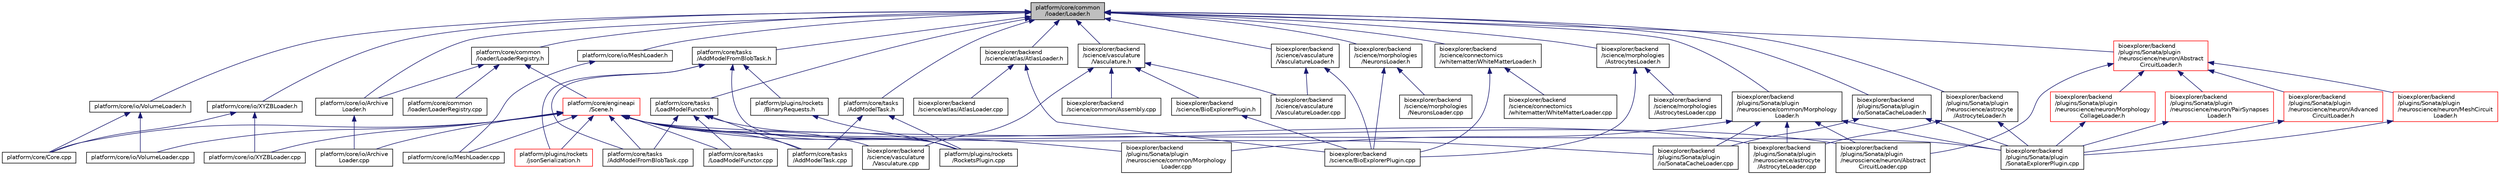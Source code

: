 digraph "platform/core/common/loader/Loader.h"
{
 // LATEX_PDF_SIZE
  edge [fontname="Helvetica",fontsize="10",labelfontname="Helvetica",labelfontsize="10"];
  node [fontname="Helvetica",fontsize="10",shape=record];
  Node1 [label="platform/core/common\l/loader/Loader.h",height=0.2,width=0.4,color="black", fillcolor="grey75", style="filled", fontcolor="black",tooltip=" "];
  Node1 -> Node2 [dir="back",color="midnightblue",fontsize="10",style="solid",fontname="Helvetica"];
  Node2 [label="platform/core/common\l/loader/LoaderRegistry.h",height=0.2,width=0.4,color="black", fillcolor="white", style="filled",URL="$d6/d76/LoaderRegistry_8h.html",tooltip=" "];
  Node2 -> Node3 [dir="back",color="midnightblue",fontsize="10",style="solid",fontname="Helvetica"];
  Node3 [label="platform/core/common\l/loader/LoaderRegistry.cpp",height=0.2,width=0.4,color="black", fillcolor="white", style="filled",URL="$dd/d5f/LoaderRegistry_8cpp.html",tooltip=" "];
  Node2 -> Node4 [dir="back",color="midnightblue",fontsize="10",style="solid",fontname="Helvetica"];
  Node4 [label="platform/core/engineapi\l/Scene.h",height=0.2,width=0.4,color="red", fillcolor="white", style="filled",URL="$d5/d2d/Scene_8h.html",tooltip=" "];
  Node4 -> Node7 [dir="back",color="midnightblue",fontsize="10",style="solid",fontname="Helvetica"];
  Node7 [label="platform/core/Core.cpp",height=0.2,width=0.4,color="black", fillcolor="white", style="filled",URL="$d6/d27/Core_8cpp.html",tooltip=" "];
  Node4 -> Node10 [dir="back",color="midnightblue",fontsize="10",style="solid",fontname="Helvetica"];
  Node10 [label="platform/core/io/Archive\lLoader.cpp",height=0.2,width=0.4,color="black", fillcolor="white", style="filled",URL="$d6/da5/ArchiveLoader_8cpp.html",tooltip=" "];
  Node4 -> Node11 [dir="back",color="midnightblue",fontsize="10",style="solid",fontname="Helvetica"];
  Node11 [label="platform/core/io/MeshLoader.cpp",height=0.2,width=0.4,color="black", fillcolor="white", style="filled",URL="$d2/d87/MeshLoader_8cpp.html",tooltip=" "];
  Node4 -> Node12 [dir="back",color="midnightblue",fontsize="10",style="solid",fontname="Helvetica"];
  Node12 [label="platform/core/io/VolumeLoader.cpp",height=0.2,width=0.4,color="black", fillcolor="white", style="filled",URL="$dd/daa/VolumeLoader_8cpp.html",tooltip=" "];
  Node4 -> Node13 [dir="back",color="midnightblue",fontsize="10",style="solid",fontname="Helvetica"];
  Node13 [label="platform/core/io/XYZBLoader.cpp",height=0.2,width=0.4,color="black", fillcolor="white", style="filled",URL="$d7/d8e/XYZBLoader_8cpp.html",tooltip=" "];
  Node4 -> Node15 [dir="back",color="midnightblue",fontsize="10",style="solid",fontname="Helvetica"];
  Node15 [label="platform/core/tasks\l/AddModelFromBlobTask.cpp",height=0.2,width=0.4,color="black", fillcolor="white", style="filled",URL="$d6/d65/AddModelFromBlobTask_8cpp.html",tooltip=" "];
  Node4 -> Node16 [dir="back",color="midnightblue",fontsize="10",style="solid",fontname="Helvetica"];
  Node16 [label="platform/core/tasks\l/AddModelTask.cpp",height=0.2,width=0.4,color="black", fillcolor="white", style="filled",URL="$dd/dd0/AddModelTask_8cpp.html",tooltip=" "];
  Node4 -> Node17 [dir="back",color="midnightblue",fontsize="10",style="solid",fontname="Helvetica"];
  Node17 [label="platform/core/tasks\l/LoadModelFunctor.cpp",height=0.2,width=0.4,color="black", fillcolor="white", style="filled",URL="$dd/d96/LoadModelFunctor_8cpp.html",tooltip=" "];
  Node4 -> Node28 [dir="back",color="midnightblue",fontsize="10",style="solid",fontname="Helvetica"];
  Node28 [label="platform/plugins/rockets\l/jsonSerialization.h",height=0.2,width=0.4,color="red", fillcolor="white", style="filled",URL="$d4/d2c/jsonSerialization_8h.html",tooltip=" "];
  Node4 -> Node81 [dir="back",color="midnightblue",fontsize="10",style="solid",fontname="Helvetica"];
  Node81 [label="bioexplorer/backend\l/science/vasculature\l/Vasculature.cpp",height=0.2,width=0.4,color="black", fillcolor="white", style="filled",URL="$d2/df8/Vasculature_8cpp.html",tooltip=" "];
  Node4 -> Node122 [dir="back",color="midnightblue",fontsize="10",style="solid",fontname="Helvetica"];
  Node122 [label="bioexplorer/backend\l/plugins/Sonata/plugin\l/io/SonataCacheLoader.cpp",height=0.2,width=0.4,color="black", fillcolor="white", style="filled",URL="$dc/dca/SonataCacheLoader_8cpp.html",tooltip=" "];
  Node4 -> Node123 [dir="back",color="midnightblue",fontsize="10",style="solid",fontname="Helvetica"];
  Node123 [label="bioexplorer/backend\l/plugins/Sonata/plugin\l/neuroscience/astrocyte\l/AstrocyteLoader.cpp",height=0.2,width=0.4,color="black", fillcolor="white", style="filled",URL="$da/ddc/AstrocyteLoader_8cpp.html",tooltip=" "];
  Node4 -> Node124 [dir="back",color="midnightblue",fontsize="10",style="solid",fontname="Helvetica"];
  Node124 [label="bioexplorer/backend\l/plugins/Sonata/plugin\l/neuroscience/common/Morphology\lLoader.cpp",height=0.2,width=0.4,color="black", fillcolor="white", style="filled",URL="$d5/d8e/MorphologyLoader_8cpp.html",tooltip=" "];
  Node4 -> Node125 [dir="back",color="midnightblue",fontsize="10",style="solid",fontname="Helvetica"];
  Node125 [label="bioexplorer/backend\l/plugins/Sonata/plugin\l/neuroscience/neuron/Abstract\lCircuitLoader.cpp",height=0.2,width=0.4,color="black", fillcolor="white", style="filled",URL="$d0/d7e/AbstractCircuitLoader_8cpp.html",tooltip=" "];
  Node4 -> Node128 [dir="back",color="midnightblue",fontsize="10",style="solid",fontname="Helvetica"];
  Node128 [label="bioexplorer/backend\l/plugins/Sonata/plugin\l/SonataExplorerPlugin.cpp",height=0.2,width=0.4,color="black", fillcolor="white", style="filled",URL="$d4/d2c/SonataExplorerPlugin_8cpp.html",tooltip=" "];
  Node2 -> Node133 [dir="back",color="midnightblue",fontsize="10",style="solid",fontname="Helvetica"];
  Node133 [label="platform/core/io/Archive\lLoader.h",height=0.2,width=0.4,color="black", fillcolor="white", style="filled",URL="$d1/d8a/ArchiveLoader_8h.html",tooltip=" "];
  Node133 -> Node10 [dir="back",color="midnightblue",fontsize="10",style="solid",fontname="Helvetica"];
  Node1 -> Node133 [dir="back",color="midnightblue",fontsize="10",style="solid",fontname="Helvetica"];
  Node1 -> Node134 [dir="back",color="midnightblue",fontsize="10",style="solid",fontname="Helvetica"];
  Node134 [label="platform/core/io/MeshLoader.h",height=0.2,width=0.4,color="black", fillcolor="white", style="filled",URL="$da/d96/MeshLoader_8h.html",tooltip=" "];
  Node134 -> Node11 [dir="back",color="midnightblue",fontsize="10",style="solid",fontname="Helvetica"];
  Node1 -> Node135 [dir="back",color="midnightblue",fontsize="10",style="solid",fontname="Helvetica"];
  Node135 [label="platform/core/io/VolumeLoader.h",height=0.2,width=0.4,color="black", fillcolor="white", style="filled",URL="$dd/d50/VolumeLoader_8h.html",tooltip=" "];
  Node135 -> Node7 [dir="back",color="midnightblue",fontsize="10",style="solid",fontname="Helvetica"];
  Node135 -> Node12 [dir="back",color="midnightblue",fontsize="10",style="solid",fontname="Helvetica"];
  Node1 -> Node136 [dir="back",color="midnightblue",fontsize="10",style="solid",fontname="Helvetica"];
  Node136 [label="platform/core/io/XYZBLoader.h",height=0.2,width=0.4,color="black", fillcolor="white", style="filled",URL="$dd/d13/XYZBLoader_8h.html",tooltip=" "];
  Node136 -> Node7 [dir="back",color="midnightblue",fontsize="10",style="solid",fontname="Helvetica"];
  Node136 -> Node13 [dir="back",color="midnightblue",fontsize="10",style="solid",fontname="Helvetica"];
  Node1 -> Node137 [dir="back",color="midnightblue",fontsize="10",style="solid",fontname="Helvetica"];
  Node137 [label="platform/core/tasks\l/AddModelFromBlobTask.h",height=0.2,width=0.4,color="black", fillcolor="white", style="filled",URL="$dc/d14/AddModelFromBlobTask_8h.html",tooltip=" "];
  Node137 -> Node15 [dir="back",color="midnightblue",fontsize="10",style="solid",fontname="Helvetica"];
  Node137 -> Node138 [dir="back",color="midnightblue",fontsize="10",style="solid",fontname="Helvetica"];
  Node138 [label="platform/plugins/rockets\l/BinaryRequests.h",height=0.2,width=0.4,color="black", fillcolor="white", style="filled",URL="$d1/d8e/BinaryRequests_8h.html",tooltip=" "];
  Node138 -> Node30 [dir="back",color="midnightblue",fontsize="10",style="solid",fontname="Helvetica"];
  Node30 [label="platform/plugins/rockets\l/RocketsPlugin.cpp",height=0.2,width=0.4,color="black", fillcolor="white", style="filled",URL="$d8/dc1/RocketsPlugin_8cpp.html",tooltip=" "];
  Node137 -> Node28 [dir="back",color="midnightblue",fontsize="10",style="solid",fontname="Helvetica"];
  Node137 -> Node30 [dir="back",color="midnightblue",fontsize="10",style="solid",fontname="Helvetica"];
  Node1 -> Node139 [dir="back",color="midnightblue",fontsize="10",style="solid",fontname="Helvetica"];
  Node139 [label="platform/core/tasks\l/AddModelTask.h",height=0.2,width=0.4,color="black", fillcolor="white", style="filled",URL="$dd/d81/AddModelTask_8h.html",tooltip=" "];
  Node139 -> Node16 [dir="back",color="midnightblue",fontsize="10",style="solid",fontname="Helvetica"];
  Node139 -> Node30 [dir="back",color="midnightblue",fontsize="10",style="solid",fontname="Helvetica"];
  Node1 -> Node140 [dir="back",color="midnightblue",fontsize="10",style="solid",fontname="Helvetica"];
  Node140 [label="platform/core/tasks\l/LoadModelFunctor.h",height=0.2,width=0.4,color="black", fillcolor="white", style="filled",URL="$d8/d5c/LoadModelFunctor_8h.html",tooltip=" "];
  Node140 -> Node15 [dir="back",color="midnightblue",fontsize="10",style="solid",fontname="Helvetica"];
  Node140 -> Node16 [dir="back",color="midnightblue",fontsize="10",style="solid",fontname="Helvetica"];
  Node140 -> Node17 [dir="back",color="midnightblue",fontsize="10",style="solid",fontname="Helvetica"];
  Node140 -> Node30 [dir="back",color="midnightblue",fontsize="10",style="solid",fontname="Helvetica"];
  Node1 -> Node141 [dir="back",color="midnightblue",fontsize="10",style="solid",fontname="Helvetica"];
  Node141 [label="bioexplorer/backend\l/science/atlas/AtlasLoader.h",height=0.2,width=0.4,color="black", fillcolor="white", style="filled",URL="$d4/dcb/AtlasLoader_8h.html",tooltip=" "];
  Node141 -> Node39 [dir="back",color="midnightblue",fontsize="10",style="solid",fontname="Helvetica"];
  Node39 [label="bioexplorer/backend\l/science/atlas/AtlasLoader.cpp",height=0.2,width=0.4,color="black", fillcolor="white", style="filled",URL="$de/d5d/AtlasLoader_8cpp.html",tooltip=" "];
  Node141 -> Node35 [dir="back",color="midnightblue",fontsize="10",style="solid",fontname="Helvetica"];
  Node35 [label="bioexplorer/backend\l/science/BioExplorerPlugin.cpp",height=0.2,width=0.4,color="black", fillcolor="white", style="filled",URL="$d2/d19/BioExplorerPlugin_8cpp.html",tooltip=" "];
  Node1 -> Node142 [dir="back",color="midnightblue",fontsize="10",style="solid",fontname="Helvetica"];
  Node142 [label="bioexplorer/backend\l/science/connectomics\l/whitematter/WhiteMatterLoader.h",height=0.2,width=0.4,color="black", fillcolor="white", style="filled",URL="$d0/d8d/WhiteMatterLoader_8h.html",tooltip=" "];
  Node142 -> Node35 [dir="back",color="midnightblue",fontsize="10",style="solid",fontname="Helvetica"];
  Node142 -> Node59 [dir="back",color="midnightblue",fontsize="10",style="solid",fontname="Helvetica"];
  Node59 [label="bioexplorer/backend\l/science/connectomics\l/whitematter/WhiteMatterLoader.cpp",height=0.2,width=0.4,color="black", fillcolor="white", style="filled",URL="$df/d63/WhiteMatterLoader_8cpp.html",tooltip=" "];
  Node1 -> Node143 [dir="back",color="midnightblue",fontsize="10",style="solid",fontname="Helvetica"];
  Node143 [label="bioexplorer/backend\l/science/morphologies\l/AstrocytesLoader.h",height=0.2,width=0.4,color="black", fillcolor="white", style="filled",URL="$dc/db2/AstrocytesLoader_8h.html",tooltip=" "];
  Node143 -> Node35 [dir="back",color="midnightblue",fontsize="10",style="solid",fontname="Helvetica"];
  Node143 -> Node74 [dir="back",color="midnightblue",fontsize="10",style="solid",fontname="Helvetica"];
  Node74 [label="bioexplorer/backend\l/science/morphologies\l/AstrocytesLoader.cpp",height=0.2,width=0.4,color="black", fillcolor="white", style="filled",URL="$da/d87/AstrocytesLoader_8cpp.html",tooltip=" "];
  Node1 -> Node144 [dir="back",color="midnightblue",fontsize="10",style="solid",fontname="Helvetica"];
  Node144 [label="bioexplorer/backend\l/science/morphologies\l/NeuronsLoader.h",height=0.2,width=0.4,color="black", fillcolor="white", style="filled",URL="$da/dbd/NeuronsLoader_8h.html",tooltip=" "];
  Node144 -> Node35 [dir="back",color="midnightblue",fontsize="10",style="solid",fontname="Helvetica"];
  Node144 -> Node77 [dir="back",color="midnightblue",fontsize="10",style="solid",fontname="Helvetica"];
  Node77 [label="bioexplorer/backend\l/science/morphologies\l/NeuronsLoader.cpp",height=0.2,width=0.4,color="black", fillcolor="white", style="filled",URL="$d0/d35/NeuronsLoader_8cpp.html",tooltip=" "];
  Node1 -> Node102 [dir="back",color="midnightblue",fontsize="10",style="solid",fontname="Helvetica"];
  Node102 [label="bioexplorer/backend\l/science/vasculature\l/Vasculature.h",height=0.2,width=0.4,color="black", fillcolor="white", style="filled",URL="$d2/dc5/Vasculature_8h.html",tooltip=" "];
  Node102 -> Node103 [dir="back",color="midnightblue",fontsize="10",style="solid",fontname="Helvetica"];
  Node103 [label="bioexplorer/backend\l/science/BioExplorerPlugin.h",height=0.2,width=0.4,color="black", fillcolor="white", style="filled",URL="$d1/d09/BioExplorerPlugin_8h.html",tooltip=" "];
  Node103 -> Node35 [dir="back",color="midnightblue",fontsize="10",style="solid",fontname="Helvetica"];
  Node102 -> Node36 [dir="back",color="midnightblue",fontsize="10",style="solid",fontname="Helvetica"];
  Node36 [label="bioexplorer/backend\l/science/common/Assembly.cpp",height=0.2,width=0.4,color="black", fillcolor="white", style="filled",URL="$df/d5c/Assembly_8cpp.html",tooltip=" "];
  Node102 -> Node81 [dir="back",color="midnightblue",fontsize="10",style="solid",fontname="Helvetica"];
  Node102 -> Node83 [dir="back",color="midnightblue",fontsize="10",style="solid",fontname="Helvetica"];
  Node83 [label="bioexplorer/backend\l/science/vasculature\l/VasculatureLoader.cpp",height=0.2,width=0.4,color="black", fillcolor="white", style="filled",URL="$d2/d80/VasculatureLoader_8cpp.html",tooltip=" "];
  Node1 -> Node145 [dir="back",color="midnightblue",fontsize="10",style="solid",fontname="Helvetica"];
  Node145 [label="bioexplorer/backend\l/science/vasculature\l/VasculatureLoader.h",height=0.2,width=0.4,color="black", fillcolor="white", style="filled",URL="$df/dc8/VasculatureLoader_8h.html",tooltip=" "];
  Node145 -> Node35 [dir="back",color="midnightblue",fontsize="10",style="solid",fontname="Helvetica"];
  Node145 -> Node83 [dir="back",color="midnightblue",fontsize="10",style="solid",fontname="Helvetica"];
  Node1 -> Node146 [dir="back",color="midnightblue",fontsize="10",style="solid",fontname="Helvetica"];
  Node146 [label="bioexplorer/backend\l/plugins/Sonata/plugin\l/io/SonataCacheLoader.h",height=0.2,width=0.4,color="black", fillcolor="white", style="filled",URL="$db/daf/SonataCacheLoader_8h.html",tooltip=" "];
  Node146 -> Node122 [dir="back",color="midnightblue",fontsize="10",style="solid",fontname="Helvetica"];
  Node146 -> Node128 [dir="back",color="midnightblue",fontsize="10",style="solid",fontname="Helvetica"];
  Node1 -> Node147 [dir="back",color="midnightblue",fontsize="10",style="solid",fontname="Helvetica"];
  Node147 [label="bioexplorer/backend\l/plugins/Sonata/plugin\l/neuroscience/astrocyte\l/AstrocyteLoader.h",height=0.2,width=0.4,color="black", fillcolor="white", style="filled",URL="$db/d19/AstrocyteLoader_8h.html",tooltip=" "];
  Node147 -> Node123 [dir="back",color="midnightblue",fontsize="10",style="solid",fontname="Helvetica"];
  Node147 -> Node128 [dir="back",color="midnightblue",fontsize="10",style="solid",fontname="Helvetica"];
  Node1 -> Node148 [dir="back",color="midnightblue",fontsize="10",style="solid",fontname="Helvetica"];
  Node148 [label="bioexplorer/backend\l/plugins/Sonata/plugin\l/neuroscience/common/Morphology\lLoader.h",height=0.2,width=0.4,color="black", fillcolor="white", style="filled",URL="$d1/d79/MorphologyLoader_8h.html",tooltip=" "];
  Node148 -> Node122 [dir="back",color="midnightblue",fontsize="10",style="solid",fontname="Helvetica"];
  Node148 -> Node123 [dir="back",color="midnightblue",fontsize="10",style="solid",fontname="Helvetica"];
  Node148 -> Node124 [dir="back",color="midnightblue",fontsize="10",style="solid",fontname="Helvetica"];
  Node148 -> Node125 [dir="back",color="midnightblue",fontsize="10",style="solid",fontname="Helvetica"];
  Node148 -> Node128 [dir="back",color="midnightblue",fontsize="10",style="solid",fontname="Helvetica"];
  Node1 -> Node149 [dir="back",color="midnightblue",fontsize="10",style="solid",fontname="Helvetica"];
  Node149 [label="bioexplorer/backend\l/plugins/Sonata/plugin\l/neuroscience/neuron/Abstract\lCircuitLoader.h",height=0.2,width=0.4,color="red", fillcolor="white", style="filled",URL="$df/dcd/AbstractCircuitLoader_8h.html",tooltip=" "];
  Node149 -> Node125 [dir="back",color="midnightblue",fontsize="10",style="solid",fontname="Helvetica"];
  Node149 -> Node150 [dir="back",color="midnightblue",fontsize="10",style="solid",fontname="Helvetica"];
  Node150 [label="bioexplorer/backend\l/plugins/Sonata/plugin\l/neuroscience/neuron/Advanced\lCircuitLoader.h",height=0.2,width=0.4,color="red", fillcolor="white", style="filled",URL="$d7/d3e/AdvancedCircuitLoader_8h.html",tooltip=" "];
  Node150 -> Node128 [dir="back",color="midnightblue",fontsize="10",style="solid",fontname="Helvetica"];
  Node149 -> Node152 [dir="back",color="midnightblue",fontsize="10",style="solid",fontname="Helvetica"];
  Node152 [label="bioexplorer/backend\l/plugins/Sonata/plugin\l/neuroscience/neuron/MeshCircuit\lLoader.h",height=0.2,width=0.4,color="red", fillcolor="white", style="filled",URL="$df/dae/MeshCircuitLoader_8h.html",tooltip=" "];
  Node152 -> Node128 [dir="back",color="midnightblue",fontsize="10",style="solid",fontname="Helvetica"];
  Node149 -> Node154 [dir="back",color="midnightblue",fontsize="10",style="solid",fontname="Helvetica"];
  Node154 [label="bioexplorer/backend\l/plugins/Sonata/plugin\l/neuroscience/neuron/Morphology\lCollageLoader.h",height=0.2,width=0.4,color="red", fillcolor="white", style="filled",URL="$d5/d2b/MorphologyCollageLoader_8h.html",tooltip=" "];
  Node154 -> Node128 [dir="back",color="midnightblue",fontsize="10",style="solid",fontname="Helvetica"];
  Node149 -> Node156 [dir="back",color="midnightblue",fontsize="10",style="solid",fontname="Helvetica"];
  Node156 [label="bioexplorer/backend\l/plugins/Sonata/plugin\l/neuroscience/neuron/PairSynapses\lLoader.h",height=0.2,width=0.4,color="red", fillcolor="white", style="filled",URL="$d4/d2e/PairSynapsesLoader_8h.html",tooltip=" "];
  Node156 -> Node128 [dir="back",color="midnightblue",fontsize="10",style="solid",fontname="Helvetica"];
}
